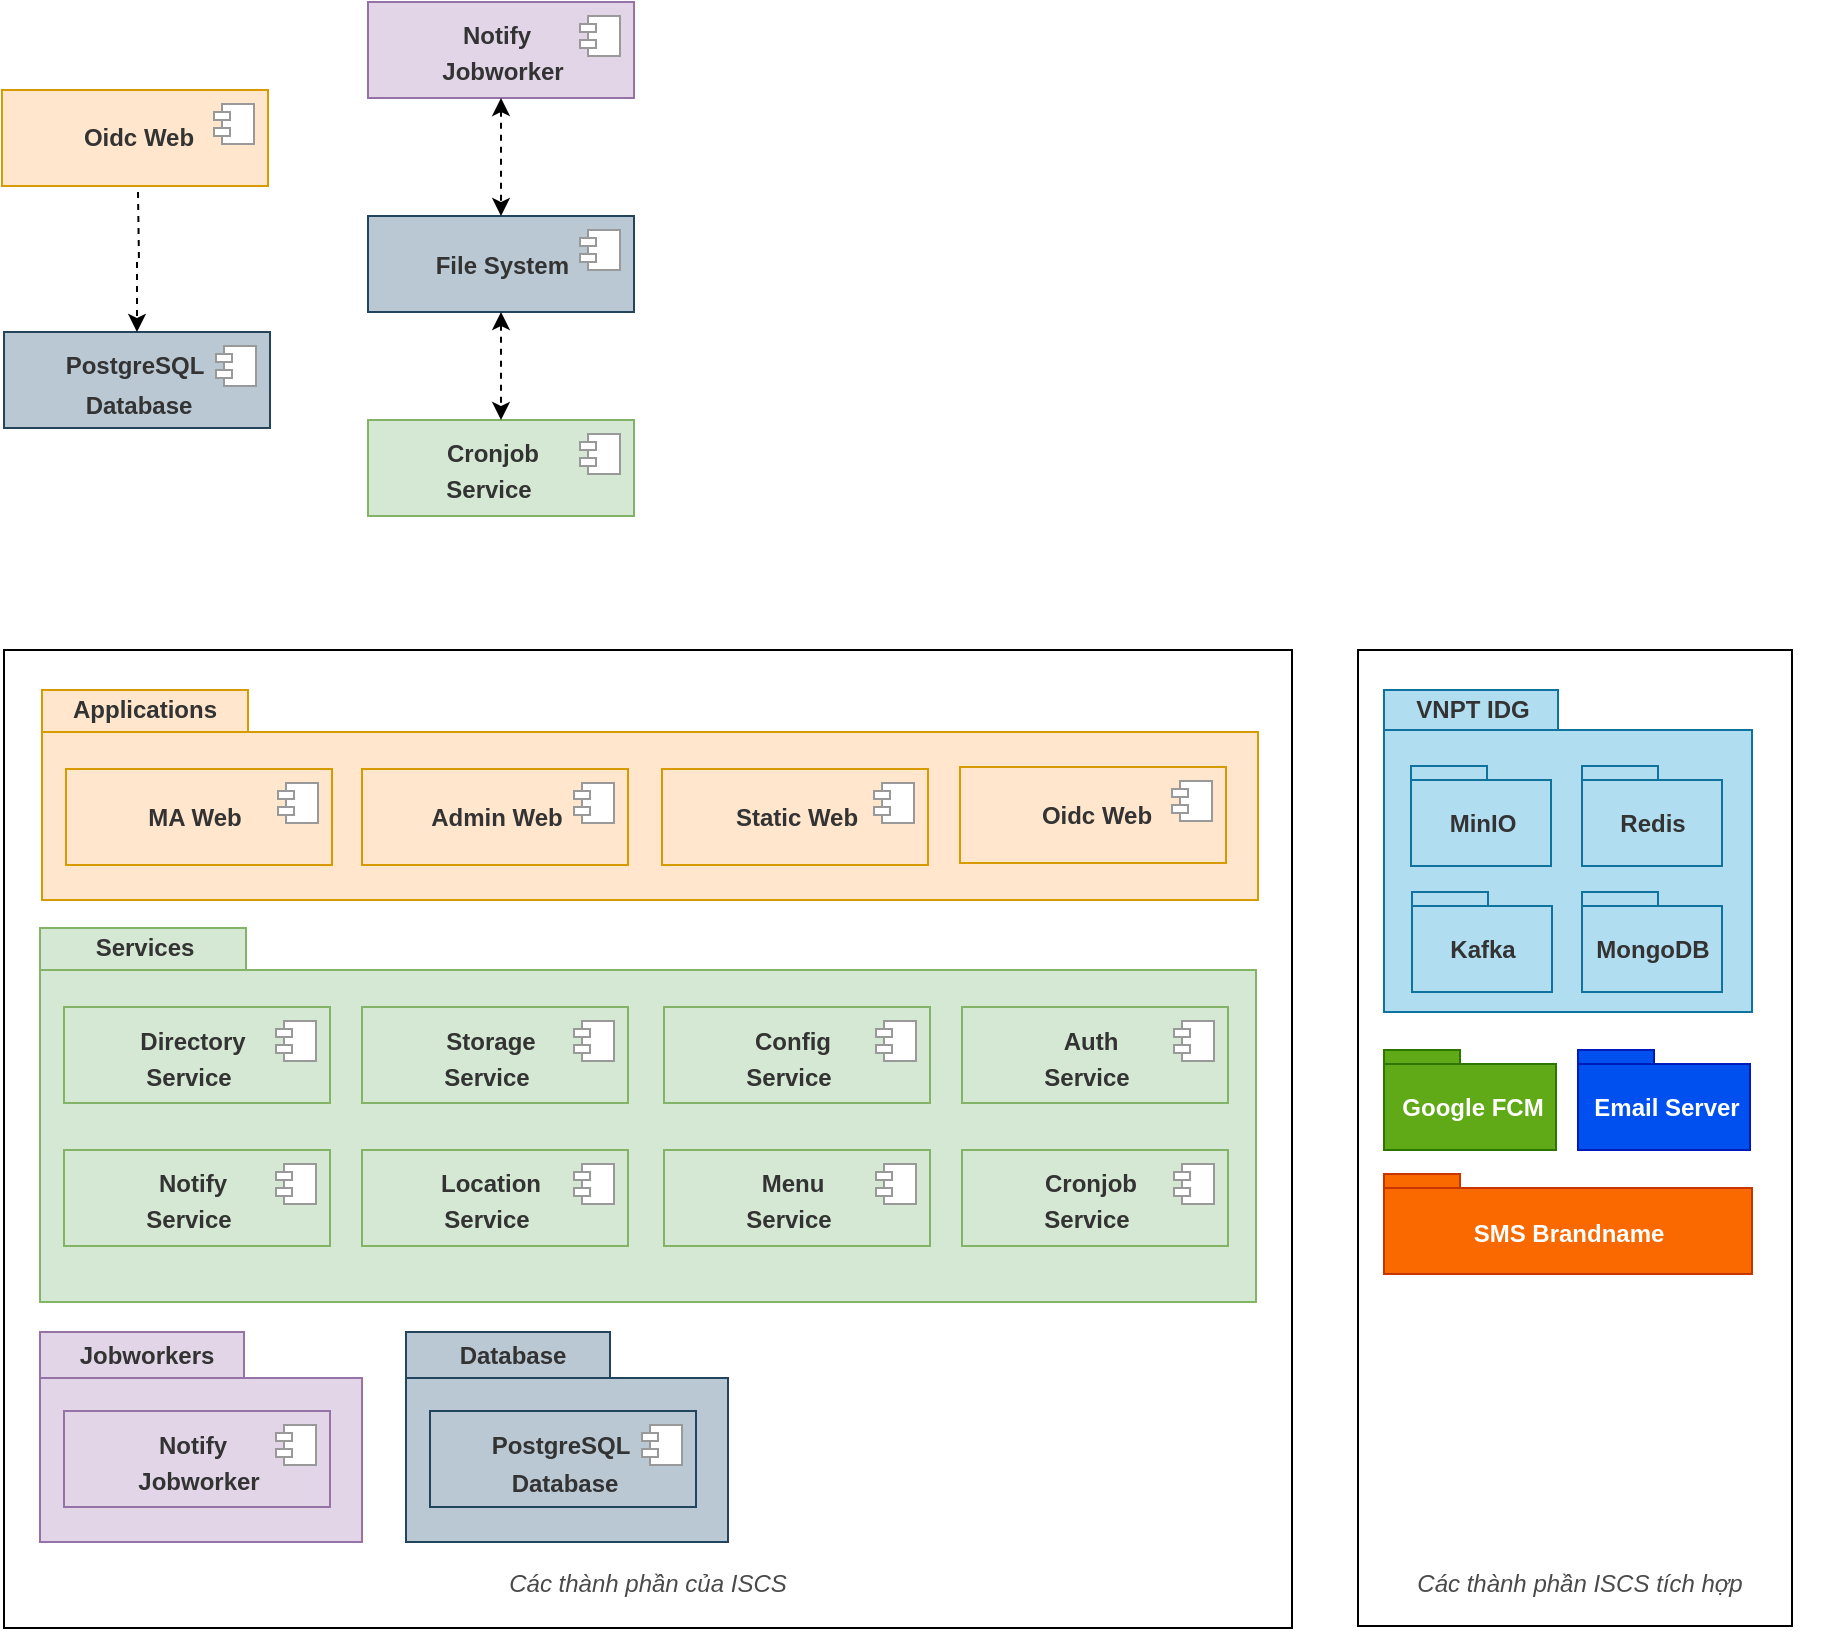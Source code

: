 <mxfile version="16.6.1" type="github">
  <diagram id="YDbAIs2nPjnxUMnrsH2y" name="Trang-1">
    <mxGraphModel dx="1554" dy="849" grid="0" gridSize="10" guides="1" tooltips="1" connect="1" arrows="1" fold="1" page="1" pageScale="1" pageWidth="4681" pageHeight="3300" math="0" shadow="0">
      <root>
        <mxCell id="0" />
        <mxCell id="1" parent="0" />
        <mxCell id="_ryeKOipuQITKXEtM85--3" value="" style="rounded=0;whiteSpace=wrap;html=1;" parent="1" vertex="1">
          <mxGeometry x="824" y="510" width="644" height="489" as="geometry" />
        </mxCell>
        <mxCell id="_ryeKOipuQITKXEtM85--13" value="Các thành phần của ISCS" style="text;html=1;strokeColor=none;fillColor=none;align=center;verticalAlign=middle;whiteSpace=wrap;rounded=0;fontColor=#4A4A4A;fontStyle=2" parent="1" vertex="1">
          <mxGeometry x="1051" y="962" width="190" height="30" as="geometry" />
        </mxCell>
        <mxCell id="0mwN60Ps30yAKNXCQcVi-4" value="" style="group" parent="1" vertex="1" connectable="0">
          <mxGeometry x="843" y="530" width="718" height="126" as="geometry" />
        </mxCell>
        <mxCell id="0mwN60Ps30yAKNXCQcVi-1" value="" style="shape=folder;fontStyle=1;spacingTop=10;tabWidth=103;tabHeight=21;tabPosition=left;html=1;strokeColor=#d79b00;fillColor=#ffe6cc;" parent="0mwN60Ps30yAKNXCQcVi-4" vertex="1">
          <mxGeometry width="608" height="105" as="geometry" />
        </mxCell>
        <mxCell id="0mwN60Ps30yAKNXCQcVi-3" value="&lt;span style=&quot;color: rgb(51 , 51 , 51)&quot;&gt;&lt;b&gt;Applications&lt;/b&gt;&lt;/span&gt;" style="text;html=1;align=center;verticalAlign=middle;resizable=0;points=[];autosize=1;strokeColor=none;fillColor=none;" parent="0mwN60Ps30yAKNXCQcVi-4" vertex="1">
          <mxGeometry x="10" y="0.984" width="82" height="18" as="geometry" />
        </mxCell>
        <mxCell id="0mwN60Ps30yAKNXCQcVi-21" value="" style="group" parent="0mwN60Ps30yAKNXCQcVi-4" vertex="1" connectable="0">
          <mxGeometry x="459" y="38.5" width="133" height="57.004" as="geometry" />
        </mxCell>
        <mxCell id="0mwN60Ps30yAKNXCQcVi-22" value="&lt;p style=&quot;line-height: 0.7&quot;&gt;&lt;/p&gt;&lt;h2 style=&quot;font-size: 13px&quot;&gt;&lt;span style=&quot;color: rgba(0 , 0 , 0 , 0) ; font-family: monospace ; font-size: 0px ; font-weight: 400&quot;&gt;%3CmxGraphModel%3E%3Croot%3E%3CmxCell%20id%3D%220%22%2F%3E%3CmxCell%20id%3D%221%22%20parent%3D%220%22%2F%3E%3CmxCell%20id%3D%222%22%20value%3D%22%26lt%3Bspan%20style%3D%26quot%3Bcolor%3A%20rgb(51%20%2C%2051%20%2C%2051)%26quot%3B%26gt%3BApplication%26lt%3B%2Fspan%26gt%3B%22%20style%3D%22text%3Bhtml%3D1%3Balign%3Dcenter%3BverticalAlign%3Dmiddle%3Bresizable%3D0%3Bpoints%3D%5B%5D%3Bautosize%3D1%3BstrokeColor%3Dnone%3BfillColor%3Dnone%3B%22%20vertex%3D%221%22%20parent%3D%221%22%3E%3CmxGeometry%20x%3D%22976%22%20y%3D%22679.984%22%20width%3D%2269%22%20height%3D%2218%22%20as%3D%22geometry%22%2F%3E%3C%2FmxCell%3E%3C%2Froot%3E%3C%2FmxGraphModel%3E&lt;/span&gt;&lt;br&gt;&lt;/h2&gt;&lt;p&gt;&lt;/p&gt;" style="html=1;dropTarget=0;strokeColor=#d79b00;fillColor=#ffe6cc;" parent="0mwN60Ps30yAKNXCQcVi-21" vertex="1">
          <mxGeometry width="133" height="48" as="geometry" />
        </mxCell>
        <mxCell id="0mwN60Ps30yAKNXCQcVi-23" value="" style="shape=module;jettyWidth=8;jettyHeight=4;strokeColor=#999999;" parent="0mwN60Ps30yAKNXCQcVi-22" vertex="1">
          <mxGeometry x="1" width="20" height="20" relative="1" as="geometry">
            <mxPoint x="-27" y="7" as="offset" />
          </mxGeometry>
        </mxCell>
        <mxCell id="0mwN60Ps30yAKNXCQcVi-24" value="&lt;span style=&quot;color: rgb(51 , 51 , 51)&quot;&gt;&lt;b&gt;Oidc Web&lt;/b&gt;&lt;/span&gt;" style="text;html=1;align=center;verticalAlign=middle;resizable=0;points=[];autosize=1;strokeColor=none;fillColor=none;" parent="0mwN60Ps30yAKNXCQcVi-21" vertex="1">
          <mxGeometry x="35" y="15.004" width="65" height="18" as="geometry" />
        </mxCell>
        <mxCell id="0mwN60Ps30yAKNXCQcVi-10" value="" style="group" parent="0mwN60Ps30yAKNXCQcVi-4" vertex="1" connectable="0">
          <mxGeometry x="12" y="39.5" width="133" height="48" as="geometry" />
        </mxCell>
        <mxCell id="0mwN60Ps30yAKNXCQcVi-5" value="&lt;p style=&quot;line-height: 0.7&quot;&gt;&lt;/p&gt;&lt;h2 style=&quot;font-size: 13px&quot;&gt;&lt;span style=&quot;color: rgba(0 , 0 , 0 , 0) ; font-family: monospace ; font-size: 0px ; font-weight: 400&quot;&gt;%3CmxGraphModel%3E%3Croot%3E%3CmxCell%20id%3D%220%22%2F%3E%3CmxCell%20id%3D%221%22%20parent%3D%220%22%2F%3E%3CmxCell%20id%3D%222%22%20value%3D%22%26lt%3Bspan%20style%3D%26quot%3Bcolor%3A%20rgb(51%20%2C%2051%20%2C%2051)%26quot%3B%26gt%3BApplication%26lt%3B%2Fspan%26gt%3B%22%20style%3D%22text%3Bhtml%3D1%3Balign%3Dcenter%3BverticalAlign%3Dmiddle%3Bresizable%3D0%3Bpoints%3D%5B%5D%3Bautosize%3D1%3BstrokeColor%3Dnone%3BfillColor%3Dnone%3B%22%20vertex%3D%221%22%20parent%3D%221%22%3E%3CmxGeometry%20x%3D%22976%22%20y%3D%22679.984%22%20width%3D%2269%22%20height%3D%2218%22%20as%3D%22geometry%22%2F%3E%3C%2FmxCell%3E%3C%2Froot%3E%3C%2FmxGraphModel%3E&lt;/span&gt;&lt;br&gt;&lt;/h2&gt;&lt;p&gt;&lt;/p&gt;" style="html=1;dropTarget=0;strokeColor=#d79b00;fillColor=#ffe6cc;" parent="0mwN60Ps30yAKNXCQcVi-10" vertex="1">
          <mxGeometry width="133" height="48" as="geometry" />
        </mxCell>
        <mxCell id="0mwN60Ps30yAKNXCQcVi-6" value="" style="shape=module;jettyWidth=8;jettyHeight=4;strokeColor=#999999;" parent="0mwN60Ps30yAKNXCQcVi-5" vertex="1">
          <mxGeometry x="1" width="20" height="20" relative="1" as="geometry">
            <mxPoint x="-27" y="7" as="offset" />
          </mxGeometry>
        </mxCell>
        <mxCell id="0mwN60Ps30yAKNXCQcVi-8" value="&lt;span style=&quot;color: rgb(51 , 51 , 51)&quot;&gt;&lt;b&gt;MA Web&lt;/b&gt;&lt;/span&gt;" style="text;html=1;align=center;verticalAlign=middle;resizable=0;points=[];autosize=1;strokeColor=none;fillColor=none;" parent="0mwN60Ps30yAKNXCQcVi-10" vertex="1">
          <mxGeometry x="35" y="15.504" width="57" height="18" as="geometry" />
        </mxCell>
        <mxCell id="0mwN60Ps30yAKNXCQcVi-11" value="" style="group" parent="0mwN60Ps30yAKNXCQcVi-4" vertex="1" connectable="0">
          <mxGeometry x="160" y="39.5" width="133" height="48" as="geometry" />
        </mxCell>
        <mxCell id="0mwN60Ps30yAKNXCQcVi-12" value="&lt;p style=&quot;line-height: 0.7&quot;&gt;&lt;/p&gt;&lt;h2 style=&quot;font-size: 13px&quot;&gt;&lt;span style=&quot;color: rgba(0 , 0 , 0 , 0) ; font-family: monospace ; font-size: 0px ; font-weight: 400&quot;&gt;%3CmxGraphModel%3E%3Croot%3E%3CmxCell%20id%3D%220%22%2F%3E%3CmxCell%20id%3D%221%22%20parent%3D%220%22%2F%3E%3CmxCell%20id%3D%222%22%20value%3D%22%26lt%3Bspan%20style%3D%26quot%3Bcolor%3A%20rgb(51%20%2C%2051%20%2C%2051)%26quot%3B%26gt%3BApplication%26lt%3B%2Fspan%26gt%3B%22%20style%3D%22text%3Bhtml%3D1%3Balign%3Dcenter%3BverticalAlign%3Dmiddle%3Bresizable%3D0%3Bpoints%3D%5B%5D%3Bautosize%3D1%3BstrokeColor%3Dnone%3BfillColor%3Dnone%3B%22%20vertex%3D%221%22%20parent%3D%221%22%3E%3CmxGeometry%20x%3D%22976%22%20y%3D%22679.984%22%20width%3D%2269%22%20height%3D%2218%22%20as%3D%22geometry%22%2F%3E%3C%2FmxCell%3E%3C%2Froot%3E%3C%2FmxGraphModel%3E&lt;/span&gt;&lt;br&gt;&lt;/h2&gt;&lt;p&gt;&lt;/p&gt;" style="html=1;dropTarget=0;strokeColor=#d79b00;fillColor=#ffe6cc;" parent="0mwN60Ps30yAKNXCQcVi-11" vertex="1">
          <mxGeometry width="133" height="48" as="geometry" />
        </mxCell>
        <mxCell id="0mwN60Ps30yAKNXCQcVi-13" value="" style="shape=module;jettyWidth=8;jettyHeight=4;strokeColor=#999999;" parent="0mwN60Ps30yAKNXCQcVi-12" vertex="1">
          <mxGeometry x="1" width="20" height="20" relative="1" as="geometry">
            <mxPoint x="-27" y="7" as="offset" />
          </mxGeometry>
        </mxCell>
        <mxCell id="0mwN60Ps30yAKNXCQcVi-14" value="&lt;font color=&quot;#333333&quot;&gt;&lt;b&gt;Admin Web&lt;/b&gt;&lt;/font&gt;" style="text;html=1;align=center;verticalAlign=middle;resizable=0;points=[];autosize=1;strokeColor=none;fillColor=none;" parent="0mwN60Ps30yAKNXCQcVi-11" vertex="1">
          <mxGeometry x="28.5" y="15.004" width="76" height="18" as="geometry" />
        </mxCell>
        <mxCell id="0mwN60Ps30yAKNXCQcVi-16" value="" style="group" parent="0mwN60Ps30yAKNXCQcVi-4" vertex="1" connectable="0">
          <mxGeometry x="310" y="39.5" width="133" height="48" as="geometry" />
        </mxCell>
        <mxCell id="0mwN60Ps30yAKNXCQcVi-17" value="&lt;p style=&quot;line-height: 0.7&quot;&gt;&lt;/p&gt;&lt;h2 style=&quot;font-size: 13px&quot;&gt;&lt;span style=&quot;color: rgba(0 , 0 , 0 , 0) ; font-family: monospace ; font-size: 0px ; font-weight: 400&quot;&gt;%3CmxGraphModel%3E%3Croot%3E%3CmxCell%20id%3D%220%22%2F%3E%3CmxCell%20id%3D%221%22%20parent%3D%220%22%2F%3E%3CmxCell%20id%3D%222%22%20value%3D%22%26lt%3Bspan%20style%3D%26quot%3Bcolor%3A%20rgb(51%20%2C%2051%20%2C%2051)%26quot%3B%26gt%3BApplication%26lt%3B%2Fspan%26gt%3B%22%20style%3D%22text%3Bhtml%3D1%3Balign%3Dcenter%3BverticalAlign%3Dmiddle%3Bresizable%3D0%3Bpoints%3D%5B%5D%3Bautosize%3D1%3BstrokeColor%3Dnone%3BfillColor%3Dnone%3B%22%20vertex%3D%221%22%20parent%3D%221%22%3E%3CmxGeometry%20x%3D%22976%22%20y%3D%22679.984%22%20width%3D%2269%22%20height%3D%2218%22%20as%3D%22geometry%22%2F%3E%3C%2FmxCell%3E%3C%2Froot%3E%3C%2FmxGraphModel%3E&lt;/span&gt;&lt;br&gt;&lt;/h2&gt;&lt;p&gt;&lt;/p&gt;" style="html=1;dropTarget=0;strokeColor=#d79b00;fillColor=#ffe6cc;" parent="0mwN60Ps30yAKNXCQcVi-16" vertex="1">
          <mxGeometry width="133" height="48" as="geometry" />
        </mxCell>
        <mxCell id="0mwN60Ps30yAKNXCQcVi-18" value="" style="shape=module;jettyWidth=8;jettyHeight=4;strokeColor=#999999;" parent="0mwN60Ps30yAKNXCQcVi-17" vertex="1">
          <mxGeometry x="1" width="20" height="20" relative="1" as="geometry">
            <mxPoint x="-27" y="7" as="offset" />
          </mxGeometry>
        </mxCell>
        <mxCell id="0mwN60Ps30yAKNXCQcVi-19" value="&lt;span style=&quot;color: rgb(51 , 51 , 51)&quot;&gt;&lt;b&gt;Static Web&lt;/b&gt;&lt;/span&gt;" style="text;html=1;align=center;verticalAlign=middle;resizable=0;points=[];autosize=1;strokeColor=none;fillColor=none;" parent="0mwN60Ps30yAKNXCQcVi-16" vertex="1">
          <mxGeometry x="31" y="15.004" width="71" height="18" as="geometry" />
        </mxCell>
        <mxCell id="0mwN60Ps30yAKNXCQcVi-47" value="" style="group" parent="1" vertex="1" connectable="0">
          <mxGeometry x="842" y="649" width="718" height="187" as="geometry" />
        </mxCell>
        <mxCell id="0mwN60Ps30yAKNXCQcVi-48" value="" style="shape=folder;fontStyle=1;spacingTop=10;tabWidth=103;tabHeight=21;tabPosition=left;html=1;strokeColor=#82b366;fillColor=#d5e8d4;" parent="0mwN60Ps30yAKNXCQcVi-47" vertex="1">
          <mxGeometry width="608" height="187" as="geometry" />
        </mxCell>
        <mxCell id="0mwN60Ps30yAKNXCQcVi-49" value="&lt;span style=&quot;color: rgb(51 , 51 , 51)&quot;&gt;&lt;b&gt;Services&lt;/b&gt;&lt;/span&gt;" style="text;html=1;align=center;verticalAlign=middle;resizable=0;points=[];autosize=1;strokeColor=none;fillColor=none;" parent="0mwN60Ps30yAKNXCQcVi-47" vertex="1">
          <mxGeometry x="22" y="0.984" width="59" height="18" as="geometry" />
        </mxCell>
        <mxCell id="0mwN60Ps30yAKNXCQcVi-54" value="" style="group;fillColor=#d5e8d4;strokeColor=#82b366;" parent="0mwN60Ps30yAKNXCQcVi-47" vertex="1" connectable="0">
          <mxGeometry x="12" y="39.5" width="133" height="48" as="geometry" />
        </mxCell>
        <mxCell id="0mwN60Ps30yAKNXCQcVi-69" value="" style="group" parent="0mwN60Ps30yAKNXCQcVi-54" vertex="1" connectable="0">
          <mxGeometry width="133" height="48" as="geometry" />
        </mxCell>
        <mxCell id="0mwN60Ps30yAKNXCQcVi-55" value="&lt;p style=&quot;line-height: 0.7&quot;&gt;&lt;/p&gt;&lt;h2 style=&quot;font-size: 13px&quot;&gt;&lt;span style=&quot;color: rgba(0 , 0 , 0 , 0) ; font-family: monospace ; font-size: 0px ; font-weight: 400&quot;&gt;%3CmxGraphModel%3E%3Croot%3E%3CmxCell%20id%3D%220%22%2F%3E%3CmxCell%20id%3D%221%22%20parent%3D%220%22%2F%3E%3CmxCell%20id%3D%222%22%20value%3D%22%26lt%3Bspan%20style%3D%26quot%3Bcolor%3A%20rgb(51%20%2C%2051%20%2C%2051)%26quot%3B%26gt%3BApplication%26lt%3B%2Fspan%26gt%3B%22%20style%3D%22text%3Bhtml%3D1%3Balign%3Dcenter%3BverticalAlign%3Dmiddle%3Bresizable%3D0%3Bpoints%3D%5B%5D%3Bautosize%3D1%3BstrokeColor%3Dnone%3BfillColor%3Dnone%3B%22%20vertex%3D%221%22%20parent%3D%221%22%3E%3CmxGeometry%20x%3D%22976%22%20y%3D%22679.984%22%20width%3D%2269%22%20height%3D%2218%22%20as%3D%22geometry%22%2F%3E%3C%2FmxCell%3E%3C%2Froot%3E%3C%2FmxGraphModel%3E&lt;/span&gt;&lt;br&gt;&lt;/h2&gt;&lt;p&gt;&lt;/p&gt;" style="html=1;dropTarget=0;strokeColor=#82b366;fillColor=#d5e8d4;" parent="0mwN60Ps30yAKNXCQcVi-69" vertex="1">
          <mxGeometry width="133" height="48" as="geometry" />
        </mxCell>
        <mxCell id="0mwN60Ps30yAKNXCQcVi-56" value="" style="shape=module;jettyWidth=8;jettyHeight=4;strokeColor=#999999;" parent="0mwN60Ps30yAKNXCQcVi-55" vertex="1">
          <mxGeometry x="1" width="20" height="20" relative="1" as="geometry">
            <mxPoint x="-27" y="7" as="offset" />
          </mxGeometry>
        </mxCell>
        <mxCell id="0mwN60Ps30yAKNXCQcVi-57" value="&lt;span style=&quot;color: rgb(51 , 51 , 51)&quot;&gt;&lt;b&gt;Directory&lt;/b&gt;&lt;/span&gt;" style="text;html=1;align=center;verticalAlign=middle;resizable=0;points=[];autosize=1;strokeColor=none;fillColor=none;" parent="0mwN60Ps30yAKNXCQcVi-69" vertex="1">
          <mxGeometry x="32" y="8.004" width="63" height="18" as="geometry" />
        </mxCell>
        <mxCell id="0mwN60Ps30yAKNXCQcVi-58" value="&lt;font color=&quot;#333333&quot;&gt;&lt;b&gt;Service&lt;/b&gt;&lt;/font&gt;" style="text;html=1;align=center;verticalAlign=middle;resizable=0;points=[];autosize=1;strokeColor=none;fillColor=none;" parent="0mwN60Ps30yAKNXCQcVi-69" vertex="1">
          <mxGeometry x="35" y="26.004" width="53" height="18" as="geometry" />
        </mxCell>
        <mxCell id="0mwN60Ps30yAKNXCQcVi-70" value="" style="group" parent="0mwN60Ps30yAKNXCQcVi-47" vertex="1" connectable="0">
          <mxGeometry x="161" y="39.5" width="133" height="48" as="geometry" />
        </mxCell>
        <mxCell id="0mwN60Ps30yAKNXCQcVi-71" value="&lt;p style=&quot;line-height: 0.7&quot;&gt;&lt;/p&gt;&lt;h2 style=&quot;font-size: 13px&quot;&gt;&lt;span style=&quot;color: rgba(0 , 0 , 0 , 0) ; font-family: monospace ; font-size: 0px ; font-weight: 400&quot;&gt;%3CmxGraphModel%3E%3Croot%3E%3CmxCell%20id%3D%220%22%2F%3E%3CmxCell%20id%3D%221%22%20parent%3D%220%22%2F%3E%3CmxCell%20id%3D%222%22%20value%3D%22%26lt%3Bspan%20style%3D%26quot%3Bcolor%3A%20rgb(51%20%2C%2051%20%2C%2051)%26quot%3B%26gt%3BApplication%26lt%3B%2Fspan%26gt%3B%22%20style%3D%22text%3Bhtml%3D1%3Balign%3Dcenter%3BverticalAlign%3Dmiddle%3Bresizable%3D0%3Bpoints%3D%5B%5D%3Bautosize%3D1%3BstrokeColor%3Dnone%3BfillColor%3Dnone%3B%22%20vertex%3D%221%22%20parent%3D%221%22%3E%3CmxGeometry%20x%3D%22976%22%20y%3D%22679.984%22%20width%3D%2269%22%20height%3D%2218%22%20as%3D%22geometry%22%2F%3E%3C%2FmxCell%3E%3C%2Froot%3E%3C%2FmxGraphModel%3E&lt;/span&gt;&lt;br&gt;&lt;/h2&gt;&lt;p&gt;&lt;/p&gt;" style="html=1;dropTarget=0;strokeColor=#82b366;fillColor=#d5e8d4;" parent="0mwN60Ps30yAKNXCQcVi-70" vertex="1">
          <mxGeometry width="133" height="48" as="geometry" />
        </mxCell>
        <mxCell id="0mwN60Ps30yAKNXCQcVi-72" value="" style="shape=module;jettyWidth=8;jettyHeight=4;strokeColor=#999999;" parent="0mwN60Ps30yAKNXCQcVi-71" vertex="1">
          <mxGeometry x="1" width="20" height="20" relative="1" as="geometry">
            <mxPoint x="-27" y="7" as="offset" />
          </mxGeometry>
        </mxCell>
        <mxCell id="0mwN60Ps30yAKNXCQcVi-73" value="&lt;span style=&quot;color: rgb(51 , 51 , 51)&quot;&gt;&lt;b&gt;Storage&lt;/b&gt;&lt;/span&gt;" style="text;html=1;align=center;verticalAlign=middle;resizable=0;points=[];autosize=1;strokeColor=none;fillColor=none;" parent="0mwN60Ps30yAKNXCQcVi-70" vertex="1">
          <mxGeometry x="36" y="8.004" width="55" height="18" as="geometry" />
        </mxCell>
        <mxCell id="0mwN60Ps30yAKNXCQcVi-74" value="&lt;font color=&quot;#333333&quot;&gt;&lt;b&gt;Service&lt;/b&gt;&lt;/font&gt;" style="text;html=1;align=center;verticalAlign=middle;resizable=0;points=[];autosize=1;strokeColor=none;fillColor=none;" parent="0mwN60Ps30yAKNXCQcVi-70" vertex="1">
          <mxGeometry x="35" y="26.004" width="53" height="18" as="geometry" />
        </mxCell>
        <mxCell id="0mwN60Ps30yAKNXCQcVi-75" value="" style="group;fillColor=#d5e8d4;strokeColor=#82b366;" parent="0mwN60Ps30yAKNXCQcVi-47" vertex="1" connectable="0">
          <mxGeometry x="312" y="39.5" width="133" height="48" as="geometry" />
        </mxCell>
        <mxCell id="0mwN60Ps30yAKNXCQcVi-76" value="" style="group" parent="0mwN60Ps30yAKNXCQcVi-75" vertex="1" connectable="0">
          <mxGeometry width="133" height="48" as="geometry" />
        </mxCell>
        <mxCell id="0mwN60Ps30yAKNXCQcVi-77" value="&lt;p style=&quot;line-height: 0.7&quot;&gt;&lt;/p&gt;&lt;h2 style=&quot;font-size: 13px&quot;&gt;&lt;span style=&quot;color: rgba(0 , 0 , 0 , 0) ; font-family: monospace ; font-size: 0px ; font-weight: 400&quot;&gt;%3CmxGraphModel%3E%3Croot%3E%3CmxCell%20id%3D%220%22%2F%3E%3CmxCell%20id%3D%221%22%20parent%3D%220%22%2F%3E%3CmxCell%20id%3D%222%22%20value%3D%22%26lt%3Bspan%20style%3D%26quot%3Bcolor%3A%20rgb(51%20%2C%2051%20%2C%2051)%26quot%3B%26gt%3BApplication%26lt%3B%2Fspan%26gt%3B%22%20style%3D%22text%3Bhtml%3D1%3Balign%3Dcenter%3BverticalAlign%3Dmiddle%3Bresizable%3D0%3Bpoints%3D%5B%5D%3Bautosize%3D1%3BstrokeColor%3Dnone%3BfillColor%3Dnone%3B%22%20vertex%3D%221%22%20parent%3D%221%22%3E%3CmxGeometry%20x%3D%22976%22%20y%3D%22679.984%22%20width%3D%2269%22%20height%3D%2218%22%20as%3D%22geometry%22%2F%3E%3C%2FmxCell%3E%3C%2Froot%3E%3C%2FmxGraphModel%3E&lt;/span&gt;&lt;br&gt;&lt;/h2&gt;&lt;p&gt;&lt;/p&gt;" style="html=1;dropTarget=0;strokeColor=#82b366;fillColor=#d5e8d4;" parent="0mwN60Ps30yAKNXCQcVi-76" vertex="1">
          <mxGeometry width="133" height="48" as="geometry" />
        </mxCell>
        <mxCell id="0mwN60Ps30yAKNXCQcVi-78" value="" style="shape=module;jettyWidth=8;jettyHeight=4;strokeColor=#999999;" parent="0mwN60Ps30yAKNXCQcVi-77" vertex="1">
          <mxGeometry x="1" width="20" height="20" relative="1" as="geometry">
            <mxPoint x="-27" y="7" as="offset" />
          </mxGeometry>
        </mxCell>
        <mxCell id="0mwN60Ps30yAKNXCQcVi-79" value="&lt;span style=&quot;color: rgb(51 , 51 , 51)&quot;&gt;&lt;b&gt;Config&lt;/b&gt;&lt;/span&gt;" style="text;html=1;align=center;verticalAlign=middle;resizable=0;points=[];autosize=1;strokeColor=none;fillColor=none;" parent="0mwN60Ps30yAKNXCQcVi-76" vertex="1">
          <mxGeometry x="40" y="8.004" width="48" height="18" as="geometry" />
        </mxCell>
        <mxCell id="0mwN60Ps30yAKNXCQcVi-80" value="&lt;font color=&quot;#333333&quot;&gt;&lt;b&gt;Service&lt;/b&gt;&lt;/font&gt;" style="text;html=1;align=center;verticalAlign=middle;resizable=0;points=[];autosize=1;strokeColor=none;fillColor=none;" parent="0mwN60Ps30yAKNXCQcVi-76" vertex="1">
          <mxGeometry x="35" y="26.004" width="53" height="18" as="geometry" />
        </mxCell>
        <mxCell id="0mwN60Ps30yAKNXCQcVi-81" value="" style="group" parent="0mwN60Ps30yAKNXCQcVi-47" vertex="1" connectable="0">
          <mxGeometry x="461" y="39.5" width="133" height="48" as="geometry" />
        </mxCell>
        <mxCell id="0mwN60Ps30yAKNXCQcVi-82" value="&lt;p style=&quot;line-height: 0.7&quot;&gt;&lt;/p&gt;&lt;h2 style=&quot;font-size: 13px&quot;&gt;&lt;span style=&quot;color: rgba(0 , 0 , 0 , 0) ; font-family: monospace ; font-size: 0px ; font-weight: 400&quot;&gt;%3CmxGraphModel%3E%3Croot%3E%3CmxCell%20id%3D%220%22%2F%3E%3CmxCell%20id%3D%221%22%20parent%3D%220%22%2F%3E%3CmxCell%20id%3D%222%22%20value%3D%22%26lt%3Bspan%20style%3D%26quot%3Bcolor%3A%20rgb(51%20%2C%2051%20%2C%2051)%26quot%3B%26gt%3BApplication%26lt%3B%2Fspan%26gt%3B%22%20style%3D%22text%3Bhtml%3D1%3Balign%3Dcenter%3BverticalAlign%3Dmiddle%3Bresizable%3D0%3Bpoints%3D%5B%5D%3Bautosize%3D1%3BstrokeColor%3Dnone%3BfillColor%3Dnone%3B%22%20vertex%3D%221%22%20parent%3D%221%22%3E%3CmxGeometry%20x%3D%22976%22%20y%3D%22679.984%22%20width%3D%2269%22%20height%3D%2218%22%20as%3D%22geometry%22%2F%3E%3C%2FmxCell%3E%3C%2Froot%3E%3C%2FmxGraphModel%3E&lt;/span&gt;&lt;br&gt;&lt;/h2&gt;&lt;p&gt;&lt;/p&gt;" style="html=1;dropTarget=0;strokeColor=#82b366;fillColor=#d5e8d4;" parent="0mwN60Ps30yAKNXCQcVi-81" vertex="1">
          <mxGeometry width="133" height="48" as="geometry" />
        </mxCell>
        <mxCell id="0mwN60Ps30yAKNXCQcVi-83" value="" style="shape=module;jettyWidth=8;jettyHeight=4;strokeColor=#999999;" parent="0mwN60Ps30yAKNXCQcVi-82" vertex="1">
          <mxGeometry x="1" width="20" height="20" relative="1" as="geometry">
            <mxPoint x="-27" y="7" as="offset" />
          </mxGeometry>
        </mxCell>
        <mxCell id="0mwN60Ps30yAKNXCQcVi-84" value="&lt;span style=&quot;color: rgb(51 , 51 , 51)&quot;&gt;&lt;b&gt;Auth&lt;/b&gt;&lt;/span&gt;" style="text;html=1;align=center;verticalAlign=middle;resizable=0;points=[];autosize=1;strokeColor=none;fillColor=none;" parent="0mwN60Ps30yAKNXCQcVi-81" vertex="1">
          <mxGeometry x="45" y="8.004" width="37" height="18" as="geometry" />
        </mxCell>
        <mxCell id="0mwN60Ps30yAKNXCQcVi-85" value="&lt;font color=&quot;#333333&quot;&gt;&lt;b&gt;Service&lt;/b&gt;&lt;/font&gt;" style="text;html=1;align=center;verticalAlign=middle;resizable=0;points=[];autosize=1;strokeColor=none;fillColor=none;" parent="0mwN60Ps30yAKNXCQcVi-81" vertex="1">
          <mxGeometry x="35" y="26.004" width="53" height="18" as="geometry" />
        </mxCell>
        <mxCell id="0mwN60Ps30yAKNXCQcVi-86" value="" style="group;fillColor=#d5e8d4;strokeColor=#82b366;" parent="0mwN60Ps30yAKNXCQcVi-47" vertex="1" connectable="0">
          <mxGeometry x="12" y="111" width="133" height="48" as="geometry" />
        </mxCell>
        <mxCell id="0mwN60Ps30yAKNXCQcVi-87" value="" style="group" parent="0mwN60Ps30yAKNXCQcVi-86" vertex="1" connectable="0">
          <mxGeometry width="133" height="48" as="geometry" />
        </mxCell>
        <mxCell id="0mwN60Ps30yAKNXCQcVi-88" value="&lt;p style=&quot;line-height: 0.7&quot;&gt;&lt;/p&gt;&lt;h2 style=&quot;font-size: 13px&quot;&gt;&lt;span style=&quot;color: rgba(0 , 0 , 0 , 0) ; font-family: monospace ; font-size: 0px ; font-weight: 400&quot;&gt;%3CmxGraphModel%3E%3Croot%3E%3CmxCell%20id%3D%220%22%2F%3E%3CmxCell%20id%3D%221%22%20parent%3D%220%22%2F%3E%3CmxCell%20id%3D%222%22%20value%3D%22%26lt%3Bspan%20style%3D%26quot%3Bcolor%3A%20rgb(51%20%2C%2051%20%2C%2051)%26quot%3B%26gt%3BApplication%26lt%3B%2Fspan%26gt%3B%22%20style%3D%22text%3Bhtml%3D1%3Balign%3Dcenter%3BverticalAlign%3Dmiddle%3Bresizable%3D0%3Bpoints%3D%5B%5D%3Bautosize%3D1%3BstrokeColor%3Dnone%3BfillColor%3Dnone%3B%22%20vertex%3D%221%22%20parent%3D%221%22%3E%3CmxGeometry%20x%3D%22976%22%20y%3D%22679.984%22%20width%3D%2269%22%20height%3D%2218%22%20as%3D%22geometry%22%2F%3E%3C%2FmxCell%3E%3C%2Froot%3E%3C%2FmxGraphModel%3E&lt;/span&gt;&lt;br&gt;&lt;/h2&gt;&lt;p&gt;&lt;/p&gt;" style="html=1;dropTarget=0;strokeColor=#82b366;fillColor=#d5e8d4;" parent="0mwN60Ps30yAKNXCQcVi-87" vertex="1">
          <mxGeometry width="133" height="48" as="geometry" />
        </mxCell>
        <mxCell id="0mwN60Ps30yAKNXCQcVi-89" value="" style="shape=module;jettyWidth=8;jettyHeight=4;strokeColor=#999999;" parent="0mwN60Ps30yAKNXCQcVi-88" vertex="1">
          <mxGeometry x="1" width="20" height="20" relative="1" as="geometry">
            <mxPoint x="-27" y="7" as="offset" />
          </mxGeometry>
        </mxCell>
        <mxCell id="0mwN60Ps30yAKNXCQcVi-90" value="&lt;span style=&quot;color: rgb(51 , 51 , 51)&quot;&gt;&lt;b&gt;Notify&lt;/b&gt;&lt;/span&gt;" style="text;html=1;align=center;verticalAlign=middle;resizable=0;points=[];autosize=1;strokeColor=none;fillColor=none;" parent="0mwN60Ps30yAKNXCQcVi-87" vertex="1">
          <mxGeometry x="42" y="8.004" width="44" height="18" as="geometry" />
        </mxCell>
        <mxCell id="0mwN60Ps30yAKNXCQcVi-91" value="&lt;font color=&quot;#333333&quot;&gt;&lt;b&gt;Service&lt;/b&gt;&lt;/font&gt;" style="text;html=1;align=center;verticalAlign=middle;resizable=0;points=[];autosize=1;strokeColor=none;fillColor=none;" parent="0mwN60Ps30yAKNXCQcVi-87" vertex="1">
          <mxGeometry x="35" y="26.004" width="53" height="18" as="geometry" />
        </mxCell>
        <mxCell id="0mwN60Ps30yAKNXCQcVi-92" value="" style="group" parent="0mwN60Ps30yAKNXCQcVi-47" vertex="1" connectable="0">
          <mxGeometry x="161" y="111" width="133" height="48" as="geometry" />
        </mxCell>
        <mxCell id="0mwN60Ps30yAKNXCQcVi-93" value="&lt;p style=&quot;line-height: 0.7&quot;&gt;&lt;/p&gt;&lt;h2 style=&quot;font-size: 13px&quot;&gt;&lt;span style=&quot;color: rgba(0 , 0 , 0 , 0) ; font-family: monospace ; font-size: 0px ; font-weight: 400&quot;&gt;%3CmxGraphModel%3E%3Croot%3E%3CmxCell%20id%3D%220%22%2F%3E%3CmxCell%20id%3D%221%22%20parent%3D%220%22%2F%3E%3CmxCell%20id%3D%222%22%20value%3D%22%26lt%3Bspan%20style%3D%26quot%3Bcolor%3A%20rgb(51%20%2C%2051%20%2C%2051)%26quot%3B%26gt%3BApplication%26lt%3B%2Fspan%26gt%3B%22%20style%3D%22text%3Bhtml%3D1%3Balign%3Dcenter%3BverticalAlign%3Dmiddle%3Bresizable%3D0%3Bpoints%3D%5B%5D%3Bautosize%3D1%3BstrokeColor%3Dnone%3BfillColor%3Dnone%3B%22%20vertex%3D%221%22%20parent%3D%221%22%3E%3CmxGeometry%20x%3D%22976%22%20y%3D%22679.984%22%20width%3D%2269%22%20height%3D%2218%22%20as%3D%22geometry%22%2F%3E%3C%2FmxCell%3E%3C%2Froot%3E%3C%2FmxGraphModel%3E&lt;/span&gt;&lt;br&gt;&lt;/h2&gt;&lt;p&gt;&lt;/p&gt;" style="html=1;dropTarget=0;strokeColor=#82b366;fillColor=#d5e8d4;" parent="0mwN60Ps30yAKNXCQcVi-92" vertex="1">
          <mxGeometry width="133" height="48" as="geometry" />
        </mxCell>
        <mxCell id="0mwN60Ps30yAKNXCQcVi-94" value="" style="shape=module;jettyWidth=8;jettyHeight=4;strokeColor=#999999;" parent="0mwN60Ps30yAKNXCQcVi-93" vertex="1">
          <mxGeometry x="1" width="20" height="20" relative="1" as="geometry">
            <mxPoint x="-27" y="7" as="offset" />
          </mxGeometry>
        </mxCell>
        <mxCell id="0mwN60Ps30yAKNXCQcVi-95" value="&lt;span style=&quot;color: rgb(51 , 51 , 51)&quot;&gt;&lt;b&gt;Location&lt;/b&gt;&lt;/span&gt;" style="text;html=1;align=center;verticalAlign=middle;resizable=0;points=[];autosize=1;strokeColor=none;fillColor=none;" parent="0mwN60Ps30yAKNXCQcVi-92" vertex="1">
          <mxGeometry x="34" y="8.004" width="60" height="18" as="geometry" />
        </mxCell>
        <mxCell id="0mwN60Ps30yAKNXCQcVi-96" value="&lt;font color=&quot;#333333&quot;&gt;&lt;b&gt;Service&lt;/b&gt;&lt;/font&gt;" style="text;html=1;align=center;verticalAlign=middle;resizable=0;points=[];autosize=1;strokeColor=none;fillColor=none;" parent="0mwN60Ps30yAKNXCQcVi-92" vertex="1">
          <mxGeometry x="35" y="26.004" width="53" height="18" as="geometry" />
        </mxCell>
        <mxCell id="0mwN60Ps30yAKNXCQcVi-97" value="" style="group;fillColor=#d5e8d4;strokeColor=#82b366;" parent="0mwN60Ps30yAKNXCQcVi-47" vertex="1" connectable="0">
          <mxGeometry x="312" y="111" width="133" height="48" as="geometry" />
        </mxCell>
        <mxCell id="0mwN60Ps30yAKNXCQcVi-98" value="" style="group" parent="0mwN60Ps30yAKNXCQcVi-97" vertex="1" connectable="0">
          <mxGeometry width="133" height="48" as="geometry" />
        </mxCell>
        <mxCell id="0mwN60Ps30yAKNXCQcVi-99" value="&lt;p style=&quot;line-height: 0.7&quot;&gt;&lt;/p&gt;&lt;h2 style=&quot;font-size: 13px&quot;&gt;&lt;span style=&quot;color: rgba(0 , 0 , 0 , 0) ; font-family: monospace ; font-size: 0px ; font-weight: 400&quot;&gt;%3CmxGraphModel%3E%3Croot%3E%3CmxCell%20id%3D%220%22%2F%3E%3CmxCell%20id%3D%221%22%20parent%3D%220%22%2F%3E%3CmxCell%20id%3D%222%22%20value%3D%22%26lt%3Bspan%20style%3D%26quot%3Bcolor%3A%20rgb(51%20%2C%2051%20%2C%2051)%26quot%3B%26gt%3BApplication%26lt%3B%2Fspan%26gt%3B%22%20style%3D%22text%3Bhtml%3D1%3Balign%3Dcenter%3BverticalAlign%3Dmiddle%3Bresizable%3D0%3Bpoints%3D%5B%5D%3Bautosize%3D1%3BstrokeColor%3Dnone%3BfillColor%3Dnone%3B%22%20vertex%3D%221%22%20parent%3D%221%22%3E%3CmxGeometry%20x%3D%22976%22%20y%3D%22679.984%22%20width%3D%2269%22%20height%3D%2218%22%20as%3D%22geometry%22%2F%3E%3C%2FmxCell%3E%3C%2Froot%3E%3C%2FmxGraphModel%3E&lt;/span&gt;&lt;br&gt;&lt;/h2&gt;&lt;p&gt;&lt;/p&gt;" style="html=1;dropTarget=0;strokeColor=#82b366;fillColor=#d5e8d4;" parent="0mwN60Ps30yAKNXCQcVi-98" vertex="1">
          <mxGeometry width="133" height="48" as="geometry" />
        </mxCell>
        <mxCell id="0mwN60Ps30yAKNXCQcVi-100" value="" style="shape=module;jettyWidth=8;jettyHeight=4;strokeColor=#999999;" parent="0mwN60Ps30yAKNXCQcVi-99" vertex="1">
          <mxGeometry x="1" width="20" height="20" relative="1" as="geometry">
            <mxPoint x="-27" y="7" as="offset" />
          </mxGeometry>
        </mxCell>
        <mxCell id="0mwN60Ps30yAKNXCQcVi-101" value="&lt;span style=&quot;color: rgb(51 , 51 , 51)&quot;&gt;&lt;b&gt;Menu&lt;/b&gt;&lt;/span&gt;" style="text;html=1;align=center;verticalAlign=middle;resizable=0;points=[];autosize=1;strokeColor=none;fillColor=none;" parent="0mwN60Ps30yAKNXCQcVi-98" vertex="1">
          <mxGeometry x="43" y="8.004" width="41" height="18" as="geometry" />
        </mxCell>
        <mxCell id="0mwN60Ps30yAKNXCQcVi-102" value="&lt;font color=&quot;#333333&quot;&gt;&lt;b&gt;Service&lt;/b&gt;&lt;/font&gt;" style="text;html=1;align=center;verticalAlign=middle;resizable=0;points=[];autosize=1;strokeColor=none;fillColor=none;" parent="0mwN60Ps30yAKNXCQcVi-98" vertex="1">
          <mxGeometry x="35" y="26.004" width="53" height="18" as="geometry" />
        </mxCell>
        <mxCell id="0mwN60Ps30yAKNXCQcVi-103" value="" style="group" parent="0mwN60Ps30yAKNXCQcVi-47" vertex="1" connectable="0">
          <mxGeometry x="461" y="111" width="133" height="48" as="geometry" />
        </mxCell>
        <mxCell id="0mwN60Ps30yAKNXCQcVi-104" value="&lt;p style=&quot;line-height: 0.7&quot;&gt;&lt;/p&gt;&lt;h2 style=&quot;font-size: 13px&quot;&gt;&lt;span style=&quot;color: rgba(0 , 0 , 0 , 0) ; font-family: monospace ; font-size: 0px ; font-weight: 400&quot;&gt;%3CmxGraphModel%3E%3Croot%3E%3CmxCell%20id%3D%220%22%2F%3E%3CmxCell%20id%3D%221%22%20parent%3D%220%22%2F%3E%3CmxCell%20id%3D%222%22%20value%3D%22%26lt%3Bspan%20style%3D%26quot%3Bcolor%3A%20rgb(51%20%2C%2051%20%2C%2051)%26quot%3B%26gt%3BApplication%26lt%3B%2Fspan%26gt%3B%22%20style%3D%22text%3Bhtml%3D1%3Balign%3Dcenter%3BverticalAlign%3Dmiddle%3Bresizable%3D0%3Bpoints%3D%5B%5D%3Bautosize%3D1%3BstrokeColor%3Dnone%3BfillColor%3Dnone%3B%22%20vertex%3D%221%22%20parent%3D%221%22%3E%3CmxGeometry%20x%3D%22976%22%20y%3D%22679.984%22%20width%3D%2269%22%20height%3D%2218%22%20as%3D%22geometry%22%2F%3E%3C%2FmxCell%3E%3C%2Froot%3E%3C%2FmxGraphModel%3E&lt;/span&gt;&lt;br&gt;&lt;/h2&gt;&lt;p&gt;&lt;/p&gt;" style="html=1;dropTarget=0;strokeColor=#82b366;fillColor=#d5e8d4;" parent="0mwN60Ps30yAKNXCQcVi-103" vertex="1">
          <mxGeometry width="133" height="48" as="geometry" />
        </mxCell>
        <mxCell id="0mwN60Ps30yAKNXCQcVi-105" value="" style="shape=module;jettyWidth=8;jettyHeight=4;strokeColor=#999999;" parent="0mwN60Ps30yAKNXCQcVi-104" vertex="1">
          <mxGeometry x="1" width="20" height="20" relative="1" as="geometry">
            <mxPoint x="-27" y="7" as="offset" />
          </mxGeometry>
        </mxCell>
        <mxCell id="0mwN60Ps30yAKNXCQcVi-106" value="&lt;font color=&quot;#333333&quot;&gt;&lt;b&gt;Cronjob&lt;/b&gt;&lt;/font&gt;" style="text;html=1;align=center;verticalAlign=middle;resizable=0;points=[];autosize=1;strokeColor=none;fillColor=none;" parent="0mwN60Ps30yAKNXCQcVi-103" vertex="1">
          <mxGeometry x="36" y="8.004" width="56" height="18" as="geometry" />
        </mxCell>
        <mxCell id="0mwN60Ps30yAKNXCQcVi-107" value="&lt;font color=&quot;#333333&quot;&gt;&lt;b&gt;Service&lt;/b&gt;&lt;/font&gt;" style="text;html=1;align=center;verticalAlign=middle;resizable=0;points=[];autosize=1;strokeColor=none;fillColor=none;" parent="0mwN60Ps30yAKNXCQcVi-103" vertex="1">
          <mxGeometry x="35" y="26.004" width="53" height="18" as="geometry" />
        </mxCell>
        <mxCell id="0mwN60Ps30yAKNXCQcVi-108" value="" style="group" parent="1" vertex="1" connectable="0">
          <mxGeometry x="842" y="851" width="718" height="126" as="geometry" />
        </mxCell>
        <mxCell id="0mwN60Ps30yAKNXCQcVi-109" value="" style="shape=folder;fontStyle=1;spacingTop=10;tabWidth=102;tabHeight=23;tabPosition=left;html=1;strokeColor=#9673a6;fillColor=#e1d5e7;" parent="0mwN60Ps30yAKNXCQcVi-108" vertex="1">
          <mxGeometry width="161" height="105" as="geometry" />
        </mxCell>
        <mxCell id="0mwN60Ps30yAKNXCQcVi-110" value="&lt;span style=&quot;color: rgb(51 , 51 , 51)&quot;&gt;&lt;b&gt;Jobworkers&lt;/b&gt;&lt;/span&gt;" style="text;html=1;align=center;verticalAlign=middle;resizable=0;points=[];autosize=1;strokeColor=none;fillColor=none;" parent="0mwN60Ps30yAKNXCQcVi-108" vertex="1">
          <mxGeometry x="14" y="3.004" width="77" height="18" as="geometry" />
        </mxCell>
        <mxCell id="0mwN60Ps30yAKNXCQcVi-115" value="" style="group;fillColor=#e1d5e7;strokeColor=#9673a6;" parent="0mwN60Ps30yAKNXCQcVi-108" vertex="1" connectable="0">
          <mxGeometry x="12" y="39.5" width="133" height="48" as="geometry" />
        </mxCell>
        <mxCell id="0mwN60Ps30yAKNXCQcVi-116" value="&lt;p style=&quot;line-height: 0.7&quot;&gt;&lt;/p&gt;&lt;h2 style=&quot;font-size: 13px&quot;&gt;&lt;span style=&quot;color: rgba(0 , 0 , 0 , 0) ; font-family: monospace ; font-size: 0px ; font-weight: 400&quot;&gt;%3CmxGraphModel%3E%3Croot%3E%3CmxCell%20id%3D%220%22%2F%3E%3CmxCell%20id%3D%221%22%20parent%3D%220%22%2F%3E%3CmxCell%20id%3D%222%22%20value%3D%22%26lt%3Bspan%20style%3D%26quot%3Bcolor%3A%20rgb(51%20%2C%2051%20%2C%2051)%26quot%3B%26gt%3BApplication%26lt%3B%2Fspan%26gt%3B%22%20style%3D%22text%3Bhtml%3D1%3Balign%3Dcenter%3BverticalAlign%3Dmiddle%3Bresizable%3D0%3Bpoints%3D%5B%5D%3Bautosize%3D1%3BstrokeColor%3Dnone%3BfillColor%3Dnone%3B%22%20vertex%3D%221%22%20parent%3D%221%22%3E%3CmxGeometry%20x%3D%22976%22%20y%3D%22679.984%22%20width%3D%2269%22%20height%3D%2218%22%20as%3D%22geometry%22%2F%3E%3C%2FmxCell%3E%3C%2Froot%3E%3C%2FmxGraphModel%3E&lt;/span&gt;&lt;br&gt;&lt;/h2&gt;&lt;p&gt;&lt;/p&gt;" style="html=1;dropTarget=0;strokeColor=#9673a6;fillColor=#e1d5e7;" parent="0mwN60Ps30yAKNXCQcVi-115" vertex="1">
          <mxGeometry width="133" height="48" as="geometry" />
        </mxCell>
        <mxCell id="0mwN60Ps30yAKNXCQcVi-117" value="" style="shape=module;jettyWidth=8;jettyHeight=4;strokeColor=#999999;" parent="0mwN60Ps30yAKNXCQcVi-116" vertex="1">
          <mxGeometry x="1" width="20" height="20" relative="1" as="geometry">
            <mxPoint x="-27" y="7" as="offset" />
          </mxGeometry>
        </mxCell>
        <mxCell id="0mwN60Ps30yAKNXCQcVi-118" value="&lt;span style=&quot;color: rgb(51 , 51 , 51)&quot;&gt;&lt;b&gt;Notify&lt;/b&gt;&lt;/span&gt;" style="text;html=1;align=center;verticalAlign=middle;resizable=0;points=[];autosize=1;strokeColor=none;fillColor=none;" parent="0mwN60Ps30yAKNXCQcVi-115" vertex="1">
          <mxGeometry x="42" y="8.004" width="44" height="18" as="geometry" />
        </mxCell>
        <mxCell id="0mwN60Ps30yAKNXCQcVi-119" value="&lt;b style=&quot;color: rgb(51 , 51 , 51)&quot;&gt;Jobworker&lt;/b&gt;" style="text;html=1;align=center;verticalAlign=middle;resizable=0;points=[];autosize=1;strokeColor=none;fillColor=none;" parent="0mwN60Ps30yAKNXCQcVi-115" vertex="1">
          <mxGeometry x="31" y="26.004" width="71" height="18" as="geometry" />
        </mxCell>
        <mxCell id="0mwN60Ps30yAKNXCQcVi-129" value="" style="group" parent="1" vertex="1" connectable="0">
          <mxGeometry x="1025" y="851" width="718" height="126" as="geometry" />
        </mxCell>
        <mxCell id="0mwN60Ps30yAKNXCQcVi-130" value="" style="shape=folder;fontStyle=1;spacingTop=10;tabWidth=102;tabHeight=23;tabPosition=left;html=1;strokeColor=#23445d;fillColor=#bac8d3;" parent="0mwN60Ps30yAKNXCQcVi-129" vertex="1">
          <mxGeometry width="161" height="105" as="geometry" />
        </mxCell>
        <mxCell id="0mwN60Ps30yAKNXCQcVi-131" value="&lt;span style=&quot;color: rgb(51 , 51 , 51)&quot;&gt;&lt;b&gt;Database&lt;/b&gt;&lt;/span&gt;" style="text;html=1;align=center;verticalAlign=middle;resizable=0;points=[];autosize=1;strokeColor=none;fillColor=none;" parent="0mwN60Ps30yAKNXCQcVi-129" vertex="1">
          <mxGeometry x="21" y="3.004" width="63" height="18" as="geometry" />
        </mxCell>
        <mxCell id="0mwN60Ps30yAKNXCQcVi-144" value="" style="group;fillColor=#bac8d3;strokeColor=#23445d;" parent="0mwN60Ps30yAKNXCQcVi-129" vertex="1" connectable="0">
          <mxGeometry x="12" y="39.5" width="133" height="48" as="geometry" />
        </mxCell>
        <mxCell id="0mwN60Ps30yAKNXCQcVi-145" value="" style="group;fillColor=#e1d5e7;strokeColor=#9673a6;" parent="0mwN60Ps30yAKNXCQcVi-144" vertex="1" connectable="0">
          <mxGeometry width="133" height="48" as="geometry" />
        </mxCell>
        <mxCell id="0mwN60Ps30yAKNXCQcVi-146" value="&lt;p style=&quot;line-height: 0.7&quot;&gt;&lt;/p&gt;&lt;h2 style=&quot;font-size: 13px&quot;&gt;&lt;span style=&quot;color: rgba(0 , 0 , 0 , 0) ; font-family: monospace ; font-size: 0px ; font-weight: 400&quot;&gt;%3CmxGraphModel%3E%3Croot%3E%3CmxCell%20id%3D%220%22%2F%3E%3CmxCell%20id%3D%221%22%20parent%3D%220%22%2F%3E%3CmxCell%20id%3D%222%22%20value%3D%22%26lt%3Bspan%20style%3D%26quot%3Bcolor%3A%20rgb(51%20%2C%2051%20%2C%2051)%26quot%3B%26gt%3BApplication%26lt%3B%2Fspan%26gt%3B%22%20style%3D%22text%3Bhtml%3D1%3Balign%3Dcenter%3BverticalAlign%3Dmiddle%3Bresizable%3D0%3Bpoints%3D%5B%5D%3Bautosize%3D1%3BstrokeColor%3Dnone%3BfillColor%3Dnone%3B%22%20vertex%3D%221%22%20parent%3D%221%22%3E%3CmxGeometry%20x%3D%22976%22%20y%3D%22679.984%22%20width%3D%2269%22%20height%3D%2218%22%20as%3D%22geometry%22%2F%3E%3C%2FmxCell%3E%3C%2Froot%3E%3C%2FmxGraphModel%3E&lt;/span&gt;&lt;br&gt;&lt;/h2&gt;&lt;p&gt;&lt;/p&gt;" style="html=1;dropTarget=0;strokeColor=#23445d;fillColor=#bac8d3;" parent="0mwN60Ps30yAKNXCQcVi-145" vertex="1">
          <mxGeometry width="133" height="48" as="geometry" />
        </mxCell>
        <mxCell id="0mwN60Ps30yAKNXCQcVi-147" value="" style="shape=module;jettyWidth=8;jettyHeight=4;strokeColor=#999999;" parent="0mwN60Ps30yAKNXCQcVi-146" vertex="1">
          <mxGeometry x="1" width="20" height="20" relative="1" as="geometry">
            <mxPoint x="-27" y="7" as="offset" />
          </mxGeometry>
        </mxCell>
        <mxCell id="0mwN60Ps30yAKNXCQcVi-148" value="&lt;font color=&quot;#333333&quot;&gt;&lt;b&gt;PostgreSQL&lt;/b&gt;&lt;/font&gt;" style="text;html=1;align=center;verticalAlign=middle;resizable=0;points=[];autosize=1;strokeColor=none;fillColor=none;" parent="0mwN60Ps30yAKNXCQcVi-145" vertex="1">
          <mxGeometry x="25" y="8.004" width="79" height="18" as="geometry" />
        </mxCell>
        <mxCell id="0mwN60Ps30yAKNXCQcVi-149" value="&lt;b style=&quot;color: rgb(51 , 51 , 51)&quot;&gt;Database&lt;/b&gt;" style="text;html=1;align=center;verticalAlign=middle;resizable=0;points=[];autosize=1;strokeColor=none;fillColor=none;" parent="0mwN60Ps30yAKNXCQcVi-144" vertex="1">
          <mxGeometry x="35" y="27.504" width="63" height="18" as="geometry" />
        </mxCell>
        <mxCell id="0mwN60Ps30yAKNXCQcVi-152" value="" style="rounded=0;whiteSpace=wrap;html=1;" parent="1" vertex="1">
          <mxGeometry x="1501" y="510" width="217" height="488" as="geometry" />
        </mxCell>
        <mxCell id="0mwN60Ps30yAKNXCQcVi-153" value="Các thành phần ISCS tích hợp" style="text;html=1;strokeColor=none;fillColor=none;align=center;verticalAlign=middle;whiteSpace=wrap;rounded=0;fontColor=#4A4A4A;fontStyle=2" parent="1" vertex="1">
          <mxGeometry x="1517" y="962" width="190" height="30" as="geometry" />
        </mxCell>
        <mxCell id="0mwN60Ps30yAKNXCQcVi-154" value="" style="shape=folder;fontStyle=1;spacingTop=10;tabWidth=87;tabHeight=20;tabPosition=left;html=1;fontSize=13;strokeColor=#10739e;fillColor=#b1ddf0;" parent="1" vertex="1">
          <mxGeometry x="1514" y="530" width="184" height="161" as="geometry" />
        </mxCell>
        <mxCell id="0mwN60Ps30yAKNXCQcVi-155" value="&lt;span style=&quot;color: rgb(51 , 51 , 51)&quot;&gt;&lt;b&gt;VNPT IDG&lt;/b&gt;&lt;/span&gt;" style="text;html=1;align=center;verticalAlign=middle;resizable=0;points=[];autosize=1;strokeColor=none;fillColor=none;" parent="1" vertex="1">
          <mxGeometry x="1524" y="531.004" width="67" height="18" as="geometry" />
        </mxCell>
        <mxCell id="0mwN60Ps30yAKNXCQcVi-159" value="" style="group" parent="1" vertex="1" connectable="0">
          <mxGeometry x="1527.5" y="568" width="70" height="50" as="geometry" />
        </mxCell>
        <mxCell id="0mwN60Ps30yAKNXCQcVi-156" value="" style="shape=folder;fontStyle=1;spacingTop=10;tabWidth=38;tabHeight=7;tabPosition=left;html=1;fontSize=13;strokeColor=#10739e;fillColor=#b1ddf0;" parent="0mwN60Ps30yAKNXCQcVi-159" vertex="1">
          <mxGeometry width="70" height="50" as="geometry" />
        </mxCell>
        <mxCell id="0mwN60Ps30yAKNXCQcVi-158" value="&lt;span style=&quot;color: rgb(51 , 51 , 51)&quot;&gt;&lt;b&gt;MinIO&lt;/b&gt;&lt;/span&gt;" style="text;html=1;align=center;verticalAlign=middle;resizable=0;points=[];autosize=1;strokeColor=none;fillColor=none;" parent="0mwN60Ps30yAKNXCQcVi-159" vertex="1">
          <mxGeometry x="13.5" y="20.004" width="43" height="18" as="geometry" />
        </mxCell>
        <mxCell id="0mwN60Ps30yAKNXCQcVi-160" value="" style="group" parent="1" vertex="1" connectable="0">
          <mxGeometry x="1613" y="568" width="70" height="50" as="geometry" />
        </mxCell>
        <mxCell id="0mwN60Ps30yAKNXCQcVi-161" value="" style="shape=folder;fontStyle=1;spacingTop=10;tabWidth=38;tabHeight=7;tabPosition=left;html=1;fontSize=13;strokeColor=#10739e;fillColor=#b1ddf0;" parent="0mwN60Ps30yAKNXCQcVi-160" vertex="1">
          <mxGeometry width="70" height="50" as="geometry" />
        </mxCell>
        <mxCell id="0mwN60Ps30yAKNXCQcVi-162" value="&lt;span style=&quot;color: rgb(51 , 51 , 51)&quot;&gt;&lt;b&gt;Redis&lt;/b&gt;&lt;/span&gt;" style="text;html=1;align=center;verticalAlign=middle;resizable=0;points=[];autosize=1;strokeColor=none;fillColor=none;" parent="0mwN60Ps30yAKNXCQcVi-160" vertex="1">
          <mxGeometry x="13.5" y="20.004" width="43" height="18" as="geometry" />
        </mxCell>
        <mxCell id="0mwN60Ps30yAKNXCQcVi-163" value="" style="group" parent="1" vertex="1" connectable="0">
          <mxGeometry x="1528" y="631" width="70" height="50" as="geometry" />
        </mxCell>
        <mxCell id="0mwN60Ps30yAKNXCQcVi-164" value="" style="shape=folder;fontStyle=1;spacingTop=10;tabWidth=38;tabHeight=7;tabPosition=left;html=1;fontSize=13;strokeColor=#10739e;fillColor=#b1ddf0;" parent="0mwN60Ps30yAKNXCQcVi-163" vertex="1">
          <mxGeometry width="70" height="50" as="geometry" />
        </mxCell>
        <mxCell id="0mwN60Ps30yAKNXCQcVi-165" value="&lt;span style=&quot;color: rgb(51 , 51 , 51)&quot;&gt;&lt;b&gt;Kafka&lt;/b&gt;&lt;/span&gt;" style="text;html=1;align=center;verticalAlign=middle;resizable=0;points=[];autosize=1;strokeColor=none;fillColor=none;" parent="0mwN60Ps30yAKNXCQcVi-163" vertex="1">
          <mxGeometry x="13.5" y="20.004" width="43" height="18" as="geometry" />
        </mxCell>
        <mxCell id="0mwN60Ps30yAKNXCQcVi-166" value="" style="group" parent="1" vertex="1" connectable="0">
          <mxGeometry x="1514" y="710" width="86" height="50" as="geometry" />
        </mxCell>
        <mxCell id="0mwN60Ps30yAKNXCQcVi-167" value="" style="shape=folder;fontStyle=1;spacingTop=10;tabWidth=38;tabHeight=7;tabPosition=left;html=1;fontSize=13;strokeColor=#2D7600;fillColor=#60a917;fontColor=#ffffff;" parent="0mwN60Ps30yAKNXCQcVi-166" vertex="1">
          <mxGeometry width="86" height="50" as="geometry" />
        </mxCell>
        <mxCell id="0mwN60Ps30yAKNXCQcVi-168" value="&lt;b&gt;&lt;font color=&quot;#ffffff&quot;&gt;Google FCM&lt;/font&gt;&lt;/b&gt;" style="text;html=1;align=center;verticalAlign=middle;resizable=0;points=[];autosize=1;strokeColor=none;fillColor=none;" parent="0mwN60Ps30yAKNXCQcVi-166" vertex="1">
          <mxGeometry x="3.737" y="20.004" width="81" height="18" as="geometry" />
        </mxCell>
        <mxCell id="0mwN60Ps30yAKNXCQcVi-175" value="" style="group" parent="1" vertex="1" connectable="0">
          <mxGeometry x="1611" y="710" width="86" height="50" as="geometry" />
        </mxCell>
        <mxCell id="0mwN60Ps30yAKNXCQcVi-176" value="" style="shape=folder;fontStyle=1;spacingTop=10;tabWidth=38;tabHeight=7;tabPosition=left;html=1;fontSize=13;strokeColor=#001DBC;fillColor=#0050ef;fontColor=#ffffff;" parent="0mwN60Ps30yAKNXCQcVi-175" vertex="1">
          <mxGeometry width="86" height="50" as="geometry" />
        </mxCell>
        <mxCell id="0mwN60Ps30yAKNXCQcVi-177" value="&lt;span style=&quot;&quot;&gt;&lt;b&gt;Email Server&lt;/b&gt;&lt;/span&gt;" style="text;html=1;align=center;verticalAlign=middle;resizable=0;points=[];autosize=1;strokeColor=none;fillColor=none;fontColor=#FFFFFF;" parent="0mwN60Ps30yAKNXCQcVi-175" vertex="1">
          <mxGeometry x="2.737" y="20.004" width="83" height="18" as="geometry" />
        </mxCell>
        <mxCell id="0mwN60Ps30yAKNXCQcVi-178" value="" style="group" parent="1" vertex="1" connectable="0">
          <mxGeometry x="1514" y="772" width="184" height="50" as="geometry" />
        </mxCell>
        <mxCell id="0mwN60Ps30yAKNXCQcVi-179" value="" style="shape=folder;fontStyle=1;spacingTop=10;tabWidth=38;tabHeight=7;tabPosition=left;html=1;fontSize=13;strokeColor=#C73500;fillColor=#fa6800;fontColor=#000000;" parent="0mwN60Ps30yAKNXCQcVi-178" vertex="1">
          <mxGeometry width="184" height="50" as="geometry" />
        </mxCell>
        <mxCell id="0mwN60Ps30yAKNXCQcVi-180" value="&lt;b&gt;&lt;font color=&quot;#ffffff&quot;&gt;SMS Brandname&lt;/font&gt;&lt;/b&gt;" style="text;html=1;align=center;verticalAlign=middle;resizable=0;points=[];autosize=1;strokeColor=none;fillColor=none;" parent="0mwN60Ps30yAKNXCQcVi-178" vertex="1">
          <mxGeometry x="39.497" y="21.004" width="105" height="18" as="geometry" />
        </mxCell>
        <mxCell id="0mwN60Ps30yAKNXCQcVi-181" value="" style="group" parent="1" vertex="1" connectable="0">
          <mxGeometry x="1613" y="631" width="70" height="50" as="geometry" />
        </mxCell>
        <mxCell id="0mwN60Ps30yAKNXCQcVi-182" value="" style="shape=folder;fontStyle=1;spacingTop=10;tabWidth=38;tabHeight=7;tabPosition=left;html=1;fontSize=13;strokeColor=#10739e;fillColor=#b1ddf0;" parent="0mwN60Ps30yAKNXCQcVi-181" vertex="1">
          <mxGeometry width="70" height="50" as="geometry" />
        </mxCell>
        <mxCell id="0mwN60Ps30yAKNXCQcVi-183" value="&lt;span style=&quot;color: rgb(51 , 51 , 51)&quot;&gt;&lt;b&gt;MongoDB&lt;/b&gt;&lt;/span&gt;" style="text;html=1;align=center;verticalAlign=middle;resizable=0;points=[];autosize=1;strokeColor=none;fillColor=none;" parent="0mwN60Ps30yAKNXCQcVi-181" vertex="1">
          <mxGeometry x="1.5" y="20.004" width="67" height="18" as="geometry" />
        </mxCell>
        <mxCell id="0mwN60Ps30yAKNXCQcVi-184" value="" style="group" parent="1" vertex="1" connectable="0">
          <mxGeometry x="823" y="230" width="133" height="57.004" as="geometry" />
        </mxCell>
        <mxCell id="0mwN60Ps30yAKNXCQcVi-185" value="&lt;p style=&quot;line-height: 0.7&quot;&gt;&lt;/p&gt;&lt;h2 style=&quot;font-size: 13px&quot;&gt;&lt;span style=&quot;color: rgba(0 , 0 , 0 , 0) ; font-family: monospace ; font-size: 0px ; font-weight: 400&quot;&gt;%3CmxGraphModel%3E%3Croot%3E%3CmxCell%20id%3D%220%22%2F%3E%3CmxCell%20id%3D%221%22%20parent%3D%220%22%2F%3E%3CmxCell%20id%3D%222%22%20value%3D%22%26lt%3Bspan%20style%3D%26quot%3Bcolor%3A%20rgb(51%20%2C%2051%20%2C%2051)%26quot%3B%26gt%3BApplication%26lt%3B%2Fspan%26gt%3B%22%20style%3D%22text%3Bhtml%3D1%3Balign%3Dcenter%3BverticalAlign%3Dmiddle%3Bresizable%3D0%3Bpoints%3D%5B%5D%3Bautosize%3D1%3BstrokeColor%3Dnone%3BfillColor%3Dnone%3B%22%20vertex%3D%221%22%20parent%3D%221%22%3E%3CmxGeometry%20x%3D%22976%22%20y%3D%22679.984%22%20width%3D%2269%22%20height%3D%2218%22%20as%3D%22geometry%22%2F%3E%3C%2FmxCell%3E%3C%2Froot%3E%3C%2FmxGraphModel%3E&lt;/span&gt;&lt;br&gt;&lt;/h2&gt;&lt;p&gt;&lt;/p&gt;" style="html=1;dropTarget=0;strokeColor=#d79b00;fillColor=#ffe6cc;" parent="0mwN60Ps30yAKNXCQcVi-184" vertex="1">
          <mxGeometry width="133" height="48" as="geometry" />
        </mxCell>
        <mxCell id="0mwN60Ps30yAKNXCQcVi-186" value="" style="shape=module;jettyWidth=8;jettyHeight=4;strokeColor=#999999;" parent="0mwN60Ps30yAKNXCQcVi-185" vertex="1">
          <mxGeometry x="1" width="20" height="20" relative="1" as="geometry">
            <mxPoint x="-27" y="7" as="offset" />
          </mxGeometry>
        </mxCell>
        <mxCell id="0mwN60Ps30yAKNXCQcVi-187" value="&lt;span style=&quot;color: rgb(51 , 51 , 51)&quot;&gt;&lt;b&gt;Oidc Web&lt;/b&gt;&lt;/span&gt;" style="text;html=1;align=center;verticalAlign=middle;resizable=0;points=[];autosize=1;strokeColor=none;fillColor=none;" parent="0mwN60Ps30yAKNXCQcVi-184" vertex="1">
          <mxGeometry x="35" y="15.004" width="65" height="18" as="geometry" />
        </mxCell>
        <mxCell id="0mwN60Ps30yAKNXCQcVi-188" value="" style="group;fillColor=#bac8d3;strokeColor=#23445d;" parent="1" vertex="1" connectable="0">
          <mxGeometry x="824" y="351" width="133" height="48" as="geometry" />
        </mxCell>
        <mxCell id="0mwN60Ps30yAKNXCQcVi-189" value="" style="group;fillColor=#e1d5e7;strokeColor=#9673a6;" parent="0mwN60Ps30yAKNXCQcVi-188" vertex="1" connectable="0">
          <mxGeometry width="133" height="48" as="geometry" />
        </mxCell>
        <mxCell id="0mwN60Ps30yAKNXCQcVi-190" value="&lt;p style=&quot;line-height: 0.7&quot;&gt;&lt;/p&gt;&lt;h2 style=&quot;font-size: 13px&quot;&gt;&lt;span style=&quot;color: rgba(0 , 0 , 0 , 0) ; font-family: monospace ; font-size: 0px ; font-weight: 400&quot;&gt;%3CmxGraphModel%3E%3Croot%3E%3CmxCell%20id%3D%220%22%2F%3E%3CmxCell%20id%3D%221%22%20parent%3D%220%22%2F%3E%3CmxCell%20id%3D%222%22%20value%3D%22%26lt%3Bspan%20style%3D%26quot%3Bcolor%3A%20rgb(51%20%2C%2051%20%2C%2051)%26quot%3B%26gt%3BApplication%26lt%3B%2Fspan%26gt%3B%22%20style%3D%22text%3Bhtml%3D1%3Balign%3Dcenter%3BverticalAlign%3Dmiddle%3Bresizable%3D0%3Bpoints%3D%5B%5D%3Bautosize%3D1%3BstrokeColor%3Dnone%3BfillColor%3Dnone%3B%22%20vertex%3D%221%22%20parent%3D%221%22%3E%3CmxGeometry%20x%3D%22976%22%20y%3D%22679.984%22%20width%3D%2269%22%20height%3D%2218%22%20as%3D%22geometry%22%2F%3E%3C%2FmxCell%3E%3C%2Froot%3E%3C%2FmxGraphModel%3E&lt;/span&gt;&lt;br&gt;&lt;/h2&gt;&lt;p&gt;&lt;/p&gt;" style="html=1;dropTarget=0;strokeColor=#23445d;fillColor=#bac8d3;" parent="0mwN60Ps30yAKNXCQcVi-189" vertex="1">
          <mxGeometry width="133" height="48" as="geometry" />
        </mxCell>
        <mxCell id="0mwN60Ps30yAKNXCQcVi-191" value="" style="shape=module;jettyWidth=8;jettyHeight=4;strokeColor=#999999;" parent="0mwN60Ps30yAKNXCQcVi-190" vertex="1">
          <mxGeometry x="1" width="20" height="20" relative="1" as="geometry">
            <mxPoint x="-27" y="7" as="offset" />
          </mxGeometry>
        </mxCell>
        <mxCell id="0mwN60Ps30yAKNXCQcVi-192" value="&lt;font color=&quot;#333333&quot;&gt;&lt;b&gt;PostgreSQL&lt;/b&gt;&lt;/font&gt;" style="text;html=1;align=center;verticalAlign=middle;resizable=0;points=[];autosize=1;strokeColor=none;fillColor=none;" parent="0mwN60Ps30yAKNXCQcVi-189" vertex="1">
          <mxGeometry x="25" y="8.004" width="79" height="18" as="geometry" />
        </mxCell>
        <mxCell id="0mwN60Ps30yAKNXCQcVi-193" value="&lt;b style=&quot;color: rgb(51 , 51 , 51)&quot;&gt;Database&lt;/b&gt;" style="text;html=1;align=center;verticalAlign=middle;resizable=0;points=[];autosize=1;strokeColor=none;fillColor=none;" parent="0mwN60Ps30yAKNXCQcVi-188" vertex="1">
          <mxGeometry x="35" y="27.504" width="63" height="18" as="geometry" />
        </mxCell>
        <mxCell id="0mwN60Ps30yAKNXCQcVi-194" style="edgeStyle=orthogonalEdgeStyle;rounded=0;orthogonalLoop=1;jettySize=auto;html=1;entryX=0.5;entryY=0;entryDx=0;entryDy=0;fontSize=13;fontColor=#FFFFFF;dashed=1;" parent="1" target="0mwN60Ps30yAKNXCQcVi-190" edge="1">
          <mxGeometry relative="1" as="geometry">
            <mxPoint x="891" y="281" as="sourcePoint" />
          </mxGeometry>
        </mxCell>
        <mxCell id="0mwN60Ps30yAKNXCQcVi-202" value="" style="group;fillColor=#e1d5e7;strokeColor=#9673a6;" parent="1" vertex="1" connectable="0">
          <mxGeometry x="1006" y="293" width="133" height="48" as="geometry" />
        </mxCell>
        <mxCell id="0mwN60Ps30yAKNXCQcVi-203" value="&lt;p style=&quot;line-height: 0.7&quot;&gt;&lt;/p&gt;&lt;h2 style=&quot;font-size: 13px&quot;&gt;&lt;span style=&quot;color: rgba(0 , 0 , 0 , 0) ; font-family: monospace ; font-size: 0px ; font-weight: 400&quot;&gt;%3CmxGraphModel%3E%3Croot%3E%3CmxCell%20id%3D%220%22%2F%3E%3CmxCell%20id%3D%221%22%20parent%3D%220%22%2F%3E%3CmxCell%20id%3D%222%22%20value%3D%22%26lt%3Bspan%20style%3D%26quot%3Bcolor%3A%20rgb(51%20%2C%2051%20%2C%2051)%26quot%3B%26gt%3BApplication%26lt%3B%2Fspan%26gt%3B%22%20style%3D%22text%3Bhtml%3D1%3Balign%3Dcenter%3BverticalAlign%3Dmiddle%3Bresizable%3D0%3Bpoints%3D%5B%5D%3Bautosize%3D1%3BstrokeColor%3Dnone%3BfillColor%3Dnone%3B%22%20vertex%3D%221%22%20parent%3D%221%22%3E%3CmxGeometry%20x%3D%22976%22%20y%3D%22679.984%22%20width%3D%2269%22%20height%3D%2218%22%20as%3D%22geometry%22%2F%3E%3C%2FmxCell%3E%3C%2Froot%3E%3C%2FmxGraphModel%3E&lt;/span&gt;&lt;br&gt;&lt;/h2&gt;&lt;p&gt;&lt;/p&gt;" style="html=1;dropTarget=0;strokeColor=#23445d;fillColor=#bac8d3;" parent="0mwN60Ps30yAKNXCQcVi-202" vertex="1">
          <mxGeometry width="133" height="48" as="geometry" />
        </mxCell>
        <mxCell id="0mwN60Ps30yAKNXCQcVi-204" value="" style="shape=module;jettyWidth=8;jettyHeight=4;strokeColor=#999999;" parent="0mwN60Ps30yAKNXCQcVi-203" vertex="1">
          <mxGeometry x="1" width="20" height="20" relative="1" as="geometry">
            <mxPoint x="-27" y="7" as="offset" />
          </mxGeometry>
        </mxCell>
        <mxCell id="0mwN60Ps30yAKNXCQcVi-205" value="&lt;font color=&quot;#333333&quot;&gt;&lt;b&gt;&amp;nbsp;File System&lt;/b&gt;&lt;/font&gt;" style="text;html=1;align=center;verticalAlign=middle;resizable=0;points=[];autosize=1;strokeColor=none;fillColor=none;" parent="0mwN60Ps30yAKNXCQcVi-202" vertex="1">
          <mxGeometry x="25" y="16.004" width="80" height="18" as="geometry" />
        </mxCell>
        <mxCell id="0mwN60Ps30yAKNXCQcVi-206" value="" style="group;fillColor=#e1d5e7;strokeColor=#9673a6;" parent="1" vertex="1" connectable="0">
          <mxGeometry x="1006" y="186" width="133" height="48" as="geometry" />
        </mxCell>
        <mxCell id="0mwN60Ps30yAKNXCQcVi-207" value="&lt;p style=&quot;line-height: 0.7&quot;&gt;&lt;/p&gt;&lt;h2 style=&quot;font-size: 13px&quot;&gt;&lt;span style=&quot;color: rgba(0 , 0 , 0 , 0) ; font-family: monospace ; font-size: 0px ; font-weight: 400&quot;&gt;%3CmxGraphModel%3E%3Croot%3E%3CmxCell%20id%3D%220%22%2F%3E%3CmxCell%20id%3D%221%22%20parent%3D%220%22%2F%3E%3CmxCell%20id%3D%222%22%20value%3D%22%26lt%3Bspan%20style%3D%26quot%3Bcolor%3A%20rgb(51%20%2C%2051%20%2C%2051)%26quot%3B%26gt%3BApplication%26lt%3B%2Fspan%26gt%3B%22%20style%3D%22text%3Bhtml%3D1%3Balign%3Dcenter%3BverticalAlign%3Dmiddle%3Bresizable%3D0%3Bpoints%3D%5B%5D%3Bautosize%3D1%3BstrokeColor%3Dnone%3BfillColor%3Dnone%3B%22%20vertex%3D%221%22%20parent%3D%221%22%3E%3CmxGeometry%20x%3D%22976%22%20y%3D%22679.984%22%20width%3D%2269%22%20height%3D%2218%22%20as%3D%22geometry%22%2F%3E%3C%2FmxCell%3E%3C%2Froot%3E%3C%2FmxGraphModel%3E&lt;/span&gt;&lt;br&gt;&lt;/h2&gt;&lt;p&gt;&lt;/p&gt;" style="html=1;dropTarget=0;strokeColor=#9673a6;fillColor=#e1d5e7;" parent="0mwN60Ps30yAKNXCQcVi-206" vertex="1">
          <mxGeometry width="133" height="48" as="geometry" />
        </mxCell>
        <mxCell id="0mwN60Ps30yAKNXCQcVi-208" value="" style="shape=module;jettyWidth=8;jettyHeight=4;strokeColor=#999999;" parent="0mwN60Ps30yAKNXCQcVi-207" vertex="1">
          <mxGeometry x="1" width="20" height="20" relative="1" as="geometry">
            <mxPoint x="-27" y="7" as="offset" />
          </mxGeometry>
        </mxCell>
        <mxCell id="0mwN60Ps30yAKNXCQcVi-209" value="&lt;span style=&quot;color: rgb(51 , 51 , 51)&quot;&gt;&lt;b&gt;Notify&lt;/b&gt;&lt;/span&gt;" style="text;html=1;align=center;verticalAlign=middle;resizable=0;points=[];autosize=1;strokeColor=none;fillColor=none;" parent="0mwN60Ps30yAKNXCQcVi-206" vertex="1">
          <mxGeometry x="42" y="8.004" width="44" height="18" as="geometry" />
        </mxCell>
        <mxCell id="0mwN60Ps30yAKNXCQcVi-210" value="&lt;b style=&quot;color: rgb(51 , 51 , 51)&quot;&gt;Jobworker&lt;/b&gt;" style="text;html=1;align=center;verticalAlign=middle;resizable=0;points=[];autosize=1;strokeColor=none;fillColor=none;" parent="0mwN60Ps30yAKNXCQcVi-206" vertex="1">
          <mxGeometry x="31" y="26.004" width="71" height="18" as="geometry" />
        </mxCell>
        <mxCell id="0mwN60Ps30yAKNXCQcVi-211" value="" style="group" parent="1" vertex="1" connectable="0">
          <mxGeometry x="1004" y="395" width="133" height="48" as="geometry" />
        </mxCell>
        <mxCell id="0mwN60Ps30yAKNXCQcVi-212" value="&lt;p style=&quot;line-height: 0.7&quot;&gt;&lt;/p&gt;&lt;h2 style=&quot;font-size: 13px&quot;&gt;&lt;span style=&quot;color: rgba(0 , 0 , 0 , 0) ; font-family: monospace ; font-size: 0px ; font-weight: 400&quot;&gt;%3CmxGraphModel%3E%3Croot%3E%3CmxCell%20id%3D%220%22%2F%3E%3CmxCell%20id%3D%221%22%20parent%3D%220%22%2F%3E%3CmxCell%20id%3D%222%22%20value%3D%22%26lt%3Bspan%20style%3D%26quot%3Bcolor%3A%20rgb(51%20%2C%2051%20%2C%2051)%26quot%3B%26gt%3BApplication%26lt%3B%2Fspan%26gt%3B%22%20style%3D%22text%3Bhtml%3D1%3Balign%3Dcenter%3BverticalAlign%3Dmiddle%3Bresizable%3D0%3Bpoints%3D%5B%5D%3Bautosize%3D1%3BstrokeColor%3Dnone%3BfillColor%3Dnone%3B%22%20vertex%3D%221%22%20parent%3D%221%22%3E%3CmxGeometry%20x%3D%22976%22%20y%3D%22679.984%22%20width%3D%2269%22%20height%3D%2218%22%20as%3D%22geometry%22%2F%3E%3C%2FmxCell%3E%3C%2Froot%3E%3C%2FmxGraphModel%3E&lt;/span&gt;&lt;br&gt;&lt;/h2&gt;&lt;p&gt;&lt;/p&gt;" style="html=1;dropTarget=0;strokeColor=#82b366;fillColor=#d5e8d4;" parent="0mwN60Ps30yAKNXCQcVi-211" vertex="1">
          <mxGeometry x="2" width="133" height="48" as="geometry" />
        </mxCell>
        <mxCell id="0mwN60Ps30yAKNXCQcVi-213" value="" style="shape=module;jettyWidth=8;jettyHeight=4;strokeColor=#999999;" parent="0mwN60Ps30yAKNXCQcVi-212" vertex="1">
          <mxGeometry x="1" width="20" height="20" relative="1" as="geometry">
            <mxPoint x="-27" y="7" as="offset" />
          </mxGeometry>
        </mxCell>
        <mxCell id="0mwN60Ps30yAKNXCQcVi-214" value="&lt;font color=&quot;#333333&quot;&gt;&lt;b&gt;Cronjob&lt;/b&gt;&lt;/font&gt;" style="text;html=1;align=center;verticalAlign=middle;resizable=0;points=[];autosize=1;strokeColor=none;fillColor=none;" parent="0mwN60Ps30yAKNXCQcVi-211" vertex="1">
          <mxGeometry x="36" y="8.004" width="56" height="18" as="geometry" />
        </mxCell>
        <mxCell id="0mwN60Ps30yAKNXCQcVi-215" value="&lt;font color=&quot;#333333&quot;&gt;&lt;b&gt;Service&lt;/b&gt;&lt;/font&gt;" style="text;html=1;align=center;verticalAlign=middle;resizable=0;points=[];autosize=1;strokeColor=none;fillColor=none;" parent="0mwN60Ps30yAKNXCQcVi-211" vertex="1">
          <mxGeometry x="35" y="26.004" width="53" height="18" as="geometry" />
        </mxCell>
        <mxCell id="0mwN60Ps30yAKNXCQcVi-216" style="rounded=0;orthogonalLoop=1;jettySize=auto;html=1;entryX=0.5;entryY=0;entryDx=0;entryDy=0;dashed=1;fontSize=13;fontColor=#FFFFFF;exitX=0.5;exitY=1;exitDx=0;exitDy=0;startArrow=classic;startFill=1;" parent="1" source="0mwN60Ps30yAKNXCQcVi-203" target="0mwN60Ps30yAKNXCQcVi-212" edge="1">
          <mxGeometry relative="1" as="geometry">
            <mxPoint x="1071" y="351" as="sourcePoint" />
          </mxGeometry>
        </mxCell>
        <mxCell id="0mwN60Ps30yAKNXCQcVi-218" style="edgeStyle=none;rounded=0;orthogonalLoop=1;jettySize=auto;html=1;entryX=0.5;entryY=0;entryDx=0;entryDy=0;dashed=1;fontSize=13;fontColor=#FFFFFF;startArrow=classic;startFill=1;" parent="1" source="0mwN60Ps30yAKNXCQcVi-207" target="0mwN60Ps30yAKNXCQcVi-203" edge="1">
          <mxGeometry relative="1" as="geometry" />
        </mxCell>
      </root>
    </mxGraphModel>
  </diagram>
</mxfile>
